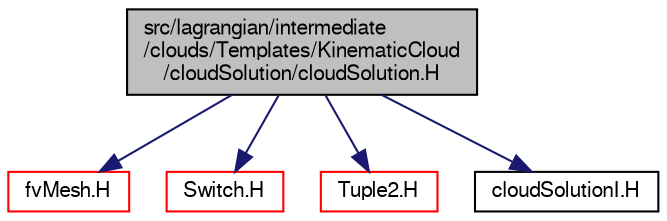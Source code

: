 digraph "src/lagrangian/intermediate/clouds/Templates/KinematicCloud/cloudSolution/cloudSolution.H"
{
  bgcolor="transparent";
  edge [fontname="FreeSans",fontsize="10",labelfontname="FreeSans",labelfontsize="10"];
  node [fontname="FreeSans",fontsize="10",shape=record];
  Node0 [label="src/lagrangian/intermediate\l/clouds/Templates/KinematicCloud\l/cloudSolution/cloudSolution.H",height=0.2,width=0.4,color="black", fillcolor="grey75", style="filled", fontcolor="black"];
  Node0 -> Node1 [color="midnightblue",fontsize="10",style="solid",fontname="FreeSans"];
  Node1 [label="fvMesh.H",height=0.2,width=0.4,color="red",URL="$a03533.html"];
  Node0 -> Node268 [color="midnightblue",fontsize="10",style="solid",fontname="FreeSans"];
  Node268 [label="Switch.H",height=0.2,width=0.4,color="red",URL="$a12158.html"];
  Node0 -> Node224 [color="midnightblue",fontsize="10",style="solid",fontname="FreeSans"];
  Node224 [label="Tuple2.H",height=0.2,width=0.4,color="red",URL="$a12791.html"];
  Node0 -> Node269 [color="midnightblue",fontsize="10",style="solid",fontname="FreeSans"];
  Node269 [label="cloudSolutionI.H",height=0.2,width=0.4,color="black",URL="$a05195.html"];
}
